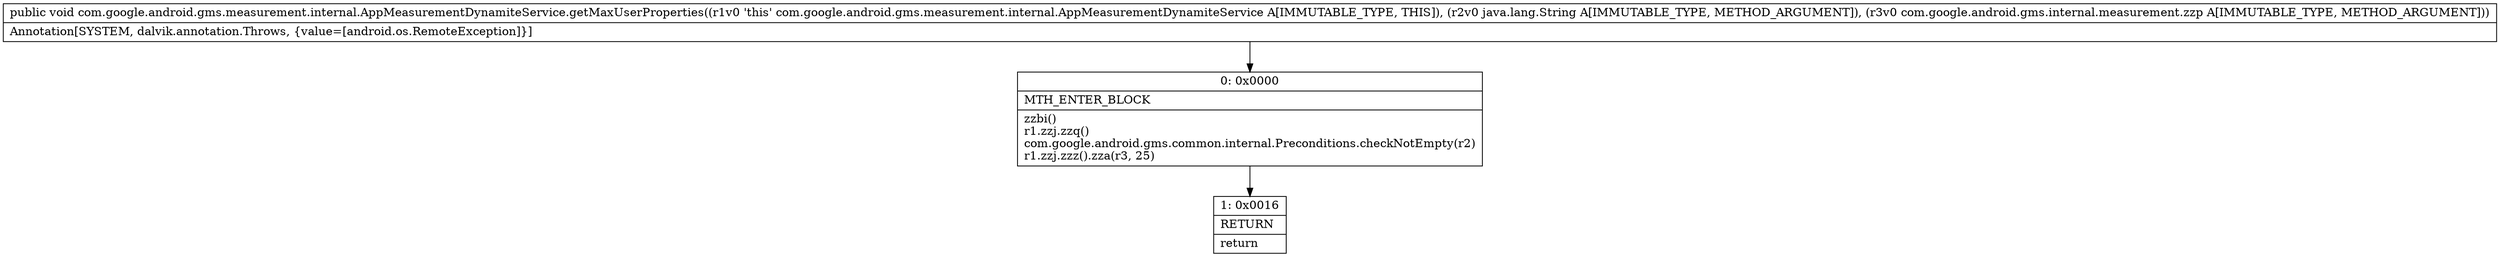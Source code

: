 digraph "CFG forcom.google.android.gms.measurement.internal.AppMeasurementDynamiteService.getMaxUserProperties(Ljava\/lang\/String;Lcom\/google\/android\/gms\/internal\/measurement\/zzp;)V" {
Node_0 [shape=record,label="{0\:\ 0x0000|MTH_ENTER_BLOCK\l|zzbi()\lr1.zzj.zzq()\lcom.google.android.gms.common.internal.Preconditions.checkNotEmpty(r2)\lr1.zzj.zzz().zza(r3, 25)\l}"];
Node_1 [shape=record,label="{1\:\ 0x0016|RETURN\l|return\l}"];
MethodNode[shape=record,label="{public void com.google.android.gms.measurement.internal.AppMeasurementDynamiteService.getMaxUserProperties((r1v0 'this' com.google.android.gms.measurement.internal.AppMeasurementDynamiteService A[IMMUTABLE_TYPE, THIS]), (r2v0 java.lang.String A[IMMUTABLE_TYPE, METHOD_ARGUMENT]), (r3v0 com.google.android.gms.internal.measurement.zzp A[IMMUTABLE_TYPE, METHOD_ARGUMENT]))  | Annotation[SYSTEM, dalvik.annotation.Throws, \{value=[android.os.RemoteException]\}]\l}"];
MethodNode -> Node_0;
Node_0 -> Node_1;
}

